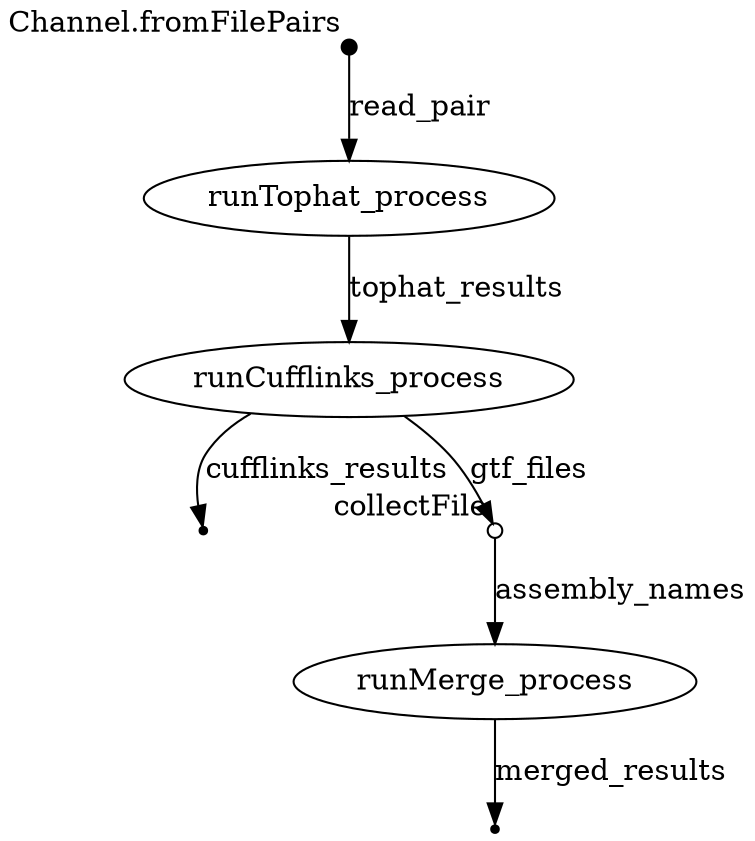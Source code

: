 digraph timeline {
p0 [shape=point,label="",fixedsize=true,width=0.1,xlabel="Channel.fromFilePairs"];
p1 [label="runTophat_process"];
p0 -> p1 [label="read_pair"];

p1 [label="runTophat_process"];
p2 [label="runCufflinks_process"];
p1 -> p2 [label="tophat_results"];

p2 [label="runCufflinks_process"];
p3 [shape=point];
p2 -> p3 [label="cufflinks_results"];

p2 [label="runCufflinks_process"];
p4 [shape=circle,label="",fixedsize=true,width=0.1,xlabel="collectFile"];
p2 -> p4 [label="gtf_files"];

p4 [shape=circle,label="",fixedsize=true,width=0.1,xlabel="collectFile"];
p5 [label="runMerge_process"];
p4 -> p5 [label="assembly_names"];

p5 [label="runMerge_process"];
p6 [shape=point];
p5 -> p6 [label="merged_results"];

}
